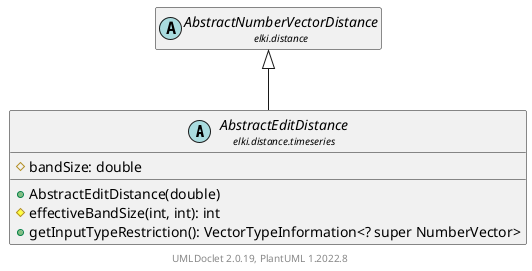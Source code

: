 @startuml
    remove .*\.(Instance|Par|Parameterizer|Factory)$
    set namespaceSeparator none
    hide empty fields
    hide empty methods

    abstract class "<size:14>AbstractEditDistance\n<size:10>elki.distance.timeseries" as elki.distance.timeseries.AbstractEditDistance [[AbstractEditDistance.html]] {
        #bandSize: double
        +AbstractEditDistance(double)
        #effectiveBandSize(int, int): int
        +getInputTypeRestriction(): VectorTypeInformation<? super NumberVector>
    }

    abstract class "<size:14>AbstractNumberVectorDistance\n<size:10>elki.distance" as elki.distance.AbstractNumberVectorDistance [[../AbstractNumberVectorDistance.html]]
    abstract class "<size:14>AbstractEditDistance.Par\n<size:10>elki.distance.timeseries" as elki.distance.timeseries.AbstractEditDistance.Par [[AbstractEditDistance.Par.html]]

    elki.distance.AbstractNumberVectorDistance <|-- elki.distance.timeseries.AbstractEditDistance
    elki.distance.timeseries.AbstractEditDistance +-- elki.distance.timeseries.AbstractEditDistance.Par

    center footer UMLDoclet 2.0.19, PlantUML 1.2022.8
@enduml
